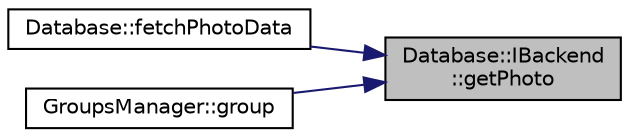 digraph "Database::IBackend::getPhoto"
{
 // LATEX_PDF_SIZE
  edge [fontname="Helvetica",fontsize="10",labelfontname="Helvetica",labelfontsize="10"];
  node [fontname="Helvetica",fontsize="10",shape=record];
  rankdir="RL";
  Node1 [label="Database::IBackend\l::getPhoto",height=0.2,width=0.4,color="black", fillcolor="grey75", style="filled", fontcolor="black",tooltip="get particular photo"];
  Node1 -> Node2 [dir="back",color="midnightblue",fontsize="10",style="solid",fontname="Helvetica"];
  Node2 [label="Database::fetchPhotoData",height=0.2,width=0.4,color="black", fillcolor="white", style="filled",URL="$namespace_database.html#afaa9ca837b4731b68881090e4a6c34a4",tooltip=" "];
  Node1 -> Node3 [dir="back",color="midnightblue",fontsize="10",style="solid",fontname="Helvetica"];
  Node3 [label="GroupsManager::group",height=0.2,width=0.4,color="black", fillcolor="white", style="filled",URL="$namespace_groups_manager.html#a36d06be40255e8a0134e20f37a9da47b",tooltip=" "];
}
